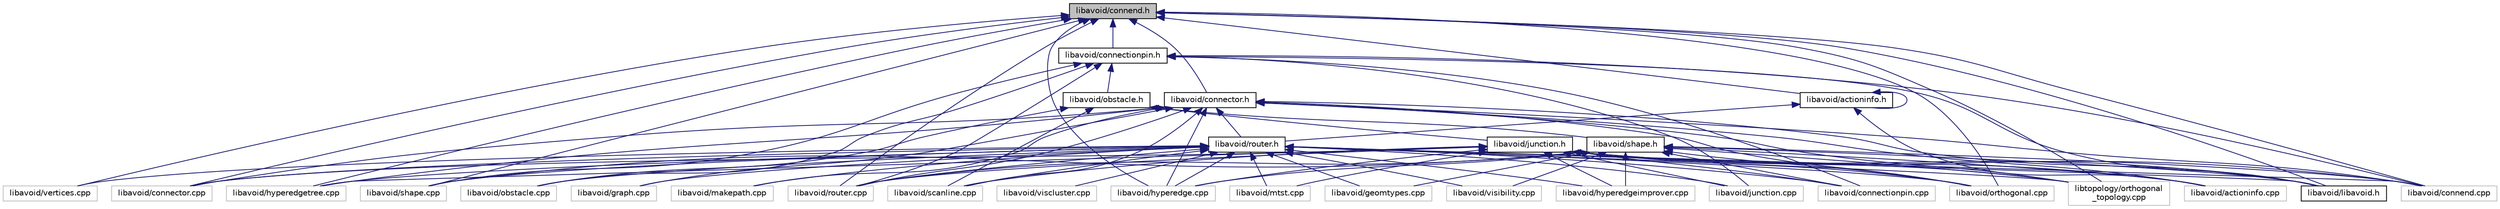 digraph "libavoid/connend.h"
{
  edge [fontname="Helvetica",fontsize="10",labelfontname="Helvetica",labelfontsize="10"];
  node [fontname="Helvetica",fontsize="10",shape=record];
  Node11 [label="libavoid/connend.h",height=0.2,width=0.4,color="black", fillcolor="grey75", style="filled", fontcolor="black"];
  Node11 -> Node12 [dir="back",color="midnightblue",fontsize="10",style="solid",fontname="Helvetica"];
  Node12 [label="libavoid/actioninfo.h",height=0.2,width=0.4,color="black", fillcolor="white", style="filled",URL="$actioninfo_8h_source.html"];
  Node12 -> Node13 [dir="back",color="midnightblue",fontsize="10",style="solid",fontname="Helvetica"];
  Node13 [label="libavoid/actioninfo.cpp",height=0.2,width=0.4,color="grey75", fillcolor="white", style="filled"];
  Node12 -> Node12 [dir="back",color="midnightblue",fontsize="10",style="solid",fontname="Helvetica"];
  Node12 -> Node14 [dir="back",color="midnightblue",fontsize="10",style="solid",fontname="Helvetica"];
  Node14 [label="libavoid/router.h",height=0.2,width=0.4,color="black", fillcolor="white", style="filled",URL="$router_8h.html",tooltip="Contains the interface for the Router class. "];
  Node14 -> Node15 [dir="back",color="midnightblue",fontsize="10",style="solid",fontname="Helvetica"];
  Node15 [label="libavoid/connectionpin.cpp",height=0.2,width=0.4,color="grey75", fillcolor="white", style="filled"];
  Node14 -> Node16 [dir="back",color="midnightblue",fontsize="10",style="solid",fontname="Helvetica"];
  Node16 [label="libavoid/connector.cpp",height=0.2,width=0.4,color="grey75", fillcolor="white", style="filled"];
  Node14 -> Node17 [dir="back",color="midnightblue",fontsize="10",style="solid",fontname="Helvetica"];
  Node17 [label="libavoid/connend.cpp",height=0.2,width=0.4,color="grey75", fillcolor="white", style="filled"];
  Node14 -> Node18 [dir="back",color="midnightblue",fontsize="10",style="solid",fontname="Helvetica"];
  Node18 [label="libavoid/geomtypes.cpp",height=0.2,width=0.4,color="grey75", fillcolor="white", style="filled"];
  Node14 -> Node19 [dir="back",color="midnightblue",fontsize="10",style="solid",fontname="Helvetica"];
  Node19 [label="libavoid/graph.cpp",height=0.2,width=0.4,color="grey75", fillcolor="white", style="filled"];
  Node14 -> Node20 [dir="back",color="midnightblue",fontsize="10",style="solid",fontname="Helvetica"];
  Node20 [label="libavoid/hyperedge.cpp",height=0.2,width=0.4,color="grey75", fillcolor="white", style="filled"];
  Node14 -> Node21 [dir="back",color="midnightblue",fontsize="10",style="solid",fontname="Helvetica"];
  Node21 [label="libavoid/hyperedgeimprover.cpp",height=0.2,width=0.4,color="grey75", fillcolor="white", style="filled"];
  Node14 -> Node22 [dir="back",color="midnightblue",fontsize="10",style="solid",fontname="Helvetica"];
  Node22 [label="libavoid/hyperedgetree.cpp",height=0.2,width=0.4,color="grey75", fillcolor="white", style="filled"];
  Node14 -> Node23 [dir="back",color="midnightblue",fontsize="10",style="solid",fontname="Helvetica"];
  Node23 [label="libavoid/junction.cpp",height=0.2,width=0.4,color="grey75", fillcolor="white", style="filled"];
  Node14 -> Node24 [dir="back",color="midnightblue",fontsize="10",style="solid",fontname="Helvetica"];
  Node24 [label="libavoid/libavoid.h",height=0.2,width=0.4,color="black", fillcolor="white", style="filled",URL="$libavoid_8h.html",tooltip="Standard libavoid include file which includes all libavoid header files. "];
  Node14 -> Node25 [dir="back",color="midnightblue",fontsize="10",style="solid",fontname="Helvetica"];
  Node25 [label="libavoid/makepath.cpp",height=0.2,width=0.4,color="grey75", fillcolor="white", style="filled"];
  Node14 -> Node26 [dir="back",color="midnightblue",fontsize="10",style="solid",fontname="Helvetica"];
  Node26 [label="libavoid/mtst.cpp",height=0.2,width=0.4,color="grey75", fillcolor="white", style="filled"];
  Node14 -> Node27 [dir="back",color="midnightblue",fontsize="10",style="solid",fontname="Helvetica"];
  Node27 [label="libavoid/obstacle.cpp",height=0.2,width=0.4,color="grey75", fillcolor="white", style="filled"];
  Node14 -> Node28 [dir="back",color="midnightblue",fontsize="10",style="solid",fontname="Helvetica"];
  Node28 [label="libavoid/orthogonal.cpp",height=0.2,width=0.4,color="grey75", fillcolor="white", style="filled"];
  Node14 -> Node29 [dir="back",color="midnightblue",fontsize="10",style="solid",fontname="Helvetica"];
  Node29 [label="libavoid/router.cpp",height=0.2,width=0.4,color="grey75", fillcolor="white", style="filled"];
  Node14 -> Node30 [dir="back",color="midnightblue",fontsize="10",style="solid",fontname="Helvetica"];
  Node30 [label="libavoid/scanline.cpp",height=0.2,width=0.4,color="grey75", fillcolor="white", style="filled"];
  Node14 -> Node31 [dir="back",color="midnightblue",fontsize="10",style="solid",fontname="Helvetica"];
  Node31 [label="libavoid/shape.cpp",height=0.2,width=0.4,color="grey75", fillcolor="white", style="filled"];
  Node14 -> Node32 [dir="back",color="midnightblue",fontsize="10",style="solid",fontname="Helvetica"];
  Node32 [label="libavoid/vertices.cpp",height=0.2,width=0.4,color="grey75", fillcolor="white", style="filled"];
  Node14 -> Node33 [dir="back",color="midnightblue",fontsize="10",style="solid",fontname="Helvetica"];
  Node33 [label="libavoid/viscluster.cpp",height=0.2,width=0.4,color="grey75", fillcolor="white", style="filled"];
  Node14 -> Node34 [dir="back",color="midnightblue",fontsize="10",style="solid",fontname="Helvetica"];
  Node34 [label="libavoid/visibility.cpp",height=0.2,width=0.4,color="grey75", fillcolor="white", style="filled"];
  Node14 -> Node35 [dir="back",color="midnightblue",fontsize="10",style="solid",fontname="Helvetica"];
  Node35 [label="libtopology/orthogonal\l_topology.cpp",height=0.2,width=0.4,color="grey75", fillcolor="white", style="filled"];
  Node11 -> Node36 [dir="back",color="midnightblue",fontsize="10",style="solid",fontname="Helvetica"];
  Node36 [label="libavoid/connectionpin.h",height=0.2,width=0.4,color="black", fillcolor="white", style="filled",URL="$connectionpin_8h.html",tooltip="Contains the interface for the ShapeConnectionPin class. "];
  Node36 -> Node37 [dir="back",color="midnightblue",fontsize="10",style="solid",fontname="Helvetica"];
  Node37 [label="libavoid/obstacle.h",height=0.2,width=0.4,color="black", fillcolor="white", style="filled",URL="$obstacle_8h.html",tooltip="Contains the interface for the Obstacle class, the superclass for ShapeRef and JunctionRef. "];
  Node37 -> Node38 [dir="back",color="midnightblue",fontsize="10",style="solid",fontname="Helvetica"];
  Node38 [label="libavoid/shape.h",height=0.2,width=0.4,color="black", fillcolor="white", style="filled",URL="$shape_8h.html",tooltip="Contains the interface for the ShapeRef class. "];
  Node38 -> Node13 [dir="back",color="midnightblue",fontsize="10",style="solid",fontname="Helvetica"];
  Node38 -> Node15 [dir="back",color="midnightblue",fontsize="10",style="solid",fontname="Helvetica"];
  Node38 -> Node17 [dir="back",color="midnightblue",fontsize="10",style="solid",fontname="Helvetica"];
  Node38 -> Node18 [dir="back",color="midnightblue",fontsize="10",style="solid",fontname="Helvetica"];
  Node38 -> Node20 [dir="back",color="midnightblue",fontsize="10",style="solid",fontname="Helvetica"];
  Node38 -> Node21 [dir="back",color="midnightblue",fontsize="10",style="solid",fontname="Helvetica"];
  Node38 -> Node24 [dir="back",color="midnightblue",fontsize="10",style="solid",fontname="Helvetica"];
  Node38 -> Node28 [dir="back",color="midnightblue",fontsize="10",style="solid",fontname="Helvetica"];
  Node38 -> Node29 [dir="back",color="midnightblue",fontsize="10",style="solid",fontname="Helvetica"];
  Node38 -> Node31 [dir="back",color="midnightblue",fontsize="10",style="solid",fontname="Helvetica"];
  Node38 -> Node34 [dir="back",color="midnightblue",fontsize="10",style="solid",fontname="Helvetica"];
  Node38 -> Node35 [dir="back",color="midnightblue",fontsize="10",style="solid",fontname="Helvetica"];
  Node37 -> Node39 [dir="back",color="midnightblue",fontsize="10",style="solid",fontname="Helvetica"];
  Node39 [label="libavoid/junction.h",height=0.2,width=0.4,color="black", fillcolor="white", style="filled",URL="$junction_8h.html",tooltip="Contains the interface for the JunctionRef class. "];
  Node39 -> Node13 [dir="back",color="midnightblue",fontsize="10",style="solid",fontname="Helvetica"];
  Node39 -> Node15 [dir="back",color="midnightblue",fontsize="10",style="solid",fontname="Helvetica"];
  Node39 -> Node16 [dir="back",color="midnightblue",fontsize="10",style="solid",fontname="Helvetica"];
  Node39 -> Node17 [dir="back",color="midnightblue",fontsize="10",style="solid",fontname="Helvetica"];
  Node39 -> Node20 [dir="back",color="midnightblue",fontsize="10",style="solid",fontname="Helvetica"];
  Node39 -> Node21 [dir="back",color="midnightblue",fontsize="10",style="solid",fontname="Helvetica"];
  Node39 -> Node22 [dir="back",color="midnightblue",fontsize="10",style="solid",fontname="Helvetica"];
  Node39 -> Node23 [dir="back",color="midnightblue",fontsize="10",style="solid",fontname="Helvetica"];
  Node39 -> Node24 [dir="back",color="midnightblue",fontsize="10",style="solid",fontname="Helvetica"];
  Node39 -> Node26 [dir="back",color="midnightblue",fontsize="10",style="solid",fontname="Helvetica"];
  Node39 -> Node28 [dir="back",color="midnightblue",fontsize="10",style="solid",fontname="Helvetica"];
  Node39 -> Node29 [dir="back",color="midnightblue",fontsize="10",style="solid",fontname="Helvetica"];
  Node39 -> Node30 [dir="back",color="midnightblue",fontsize="10",style="solid",fontname="Helvetica"];
  Node39 -> Node35 [dir="back",color="midnightblue",fontsize="10",style="solid",fontname="Helvetica"];
  Node37 -> Node27 [dir="back",color="midnightblue",fontsize="10",style="solid",fontname="Helvetica"];
  Node37 -> Node30 [dir="back",color="midnightblue",fontsize="10",style="solid",fontname="Helvetica"];
  Node36 -> Node15 [dir="back",color="midnightblue",fontsize="10",style="solid",fontname="Helvetica"];
  Node36 -> Node17 [dir="back",color="midnightblue",fontsize="10",style="solid",fontname="Helvetica"];
  Node36 -> Node23 [dir="back",color="midnightblue",fontsize="10",style="solid",fontname="Helvetica"];
  Node36 -> Node24 [dir="back",color="midnightblue",fontsize="10",style="solid",fontname="Helvetica"];
  Node36 -> Node27 [dir="back",color="midnightblue",fontsize="10",style="solid",fontname="Helvetica"];
  Node36 -> Node29 [dir="back",color="midnightblue",fontsize="10",style="solid",fontname="Helvetica"];
  Node36 -> Node31 [dir="back",color="midnightblue",fontsize="10",style="solid",fontname="Helvetica"];
  Node11 -> Node40 [dir="back",color="midnightblue",fontsize="10",style="solid",fontname="Helvetica"];
  Node40 [label="libavoid/connector.h",height=0.2,width=0.4,color="black", fillcolor="white", style="filled",URL="$connector_8h.html",tooltip="Contains the interface for the ConnRef class. "];
  Node40 -> Node13 [dir="back",color="midnightblue",fontsize="10",style="solid",fontname="Helvetica"];
  Node40 -> Node14 [dir="back",color="midnightblue",fontsize="10",style="solid",fontname="Helvetica"];
  Node40 -> Node16 [dir="back",color="midnightblue",fontsize="10",style="solid",fontname="Helvetica"];
  Node40 -> Node17 [dir="back",color="midnightblue",fontsize="10",style="solid",fontname="Helvetica"];
  Node40 -> Node19 [dir="back",color="midnightblue",fontsize="10",style="solid",fontname="Helvetica"];
  Node40 -> Node20 [dir="back",color="midnightblue",fontsize="10",style="solid",fontname="Helvetica"];
  Node40 -> Node22 [dir="back",color="midnightblue",fontsize="10",style="solid",fontname="Helvetica"];
  Node40 -> Node24 [dir="back",color="midnightblue",fontsize="10",style="solid",fontname="Helvetica"];
  Node40 -> Node25 [dir="back",color="midnightblue",fontsize="10",style="solid",fontname="Helvetica"];
  Node40 -> Node28 [dir="back",color="midnightblue",fontsize="10",style="solid",fontname="Helvetica"];
  Node40 -> Node29 [dir="back",color="midnightblue",fontsize="10",style="solid",fontname="Helvetica"];
  Node40 -> Node30 [dir="back",color="midnightblue",fontsize="10",style="solid",fontname="Helvetica"];
  Node40 -> Node35 [dir="back",color="midnightblue",fontsize="10",style="solid",fontname="Helvetica"];
  Node11 -> Node16 [dir="back",color="midnightblue",fontsize="10",style="solid",fontname="Helvetica"];
  Node11 -> Node17 [dir="back",color="midnightblue",fontsize="10",style="solid",fontname="Helvetica"];
  Node11 -> Node20 [dir="back",color="midnightblue",fontsize="10",style="solid",fontname="Helvetica"];
  Node11 -> Node22 [dir="back",color="midnightblue",fontsize="10",style="solid",fontname="Helvetica"];
  Node11 -> Node24 [dir="back",color="midnightblue",fontsize="10",style="solid",fontname="Helvetica"];
  Node11 -> Node28 [dir="back",color="midnightblue",fontsize="10",style="solid",fontname="Helvetica"];
  Node11 -> Node29 [dir="back",color="midnightblue",fontsize="10",style="solid",fontname="Helvetica"];
  Node11 -> Node31 [dir="back",color="midnightblue",fontsize="10",style="solid",fontname="Helvetica"];
  Node11 -> Node32 [dir="back",color="midnightblue",fontsize="10",style="solid",fontname="Helvetica"];
  Node11 -> Node35 [dir="back",color="midnightblue",fontsize="10",style="solid",fontname="Helvetica"];
}
